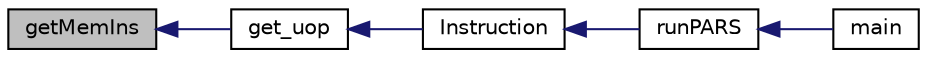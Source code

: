 digraph G
{
  edge [fontname="Helvetica",fontsize="10",labelfontname="Helvetica",labelfontsize="10"];
  node [fontname="Helvetica",fontsize="10",shape=record];
  rankdir=LR;
  Node1 [label="getMemIns",height=0.2,width=0.4,color="black", fillcolor="grey75", style="filled" fontcolor="black"];
  Node1 -> Node2 [dir=back,color="midnightblue",fontsize="10",style="solid"];
  Node2 [label="get_uop",height=0.2,width=0.4,color="black", fillcolor="white", style="filled",URL="$uop__gen_8h.html#a6b129244e191a3f59375a31842557abd"];
  Node2 -> Node3 [dir=back,color="midnightblue",fontsize="10",style="solid"];
  Node3 [label="Instruction",height=0.2,width=0.4,color="black", fillcolor="white", style="filled",URL="$pars_8h.html#a4254ddc7317164f6cb03afabf4b11770"];
  Node3 -> Node4 [dir=back,color="midnightblue",fontsize="10",style="solid"];
  Node4 [label="runPARS",height=0.2,width=0.4,color="black", fillcolor="white", style="filled",URL="$pars_8h.html#ad31ce66601d158b499245c36353b1aef"];
  Node4 -> Node5 [dir=back,color="midnightblue",fontsize="10",style="solid"];
  Node5 [label="main",height=0.2,width=0.4,color="black", fillcolor="white", style="filled",URL="$main__pars_8cpp.html#a0ddf1224851353fc92bfbff6f499fa97"];
}
